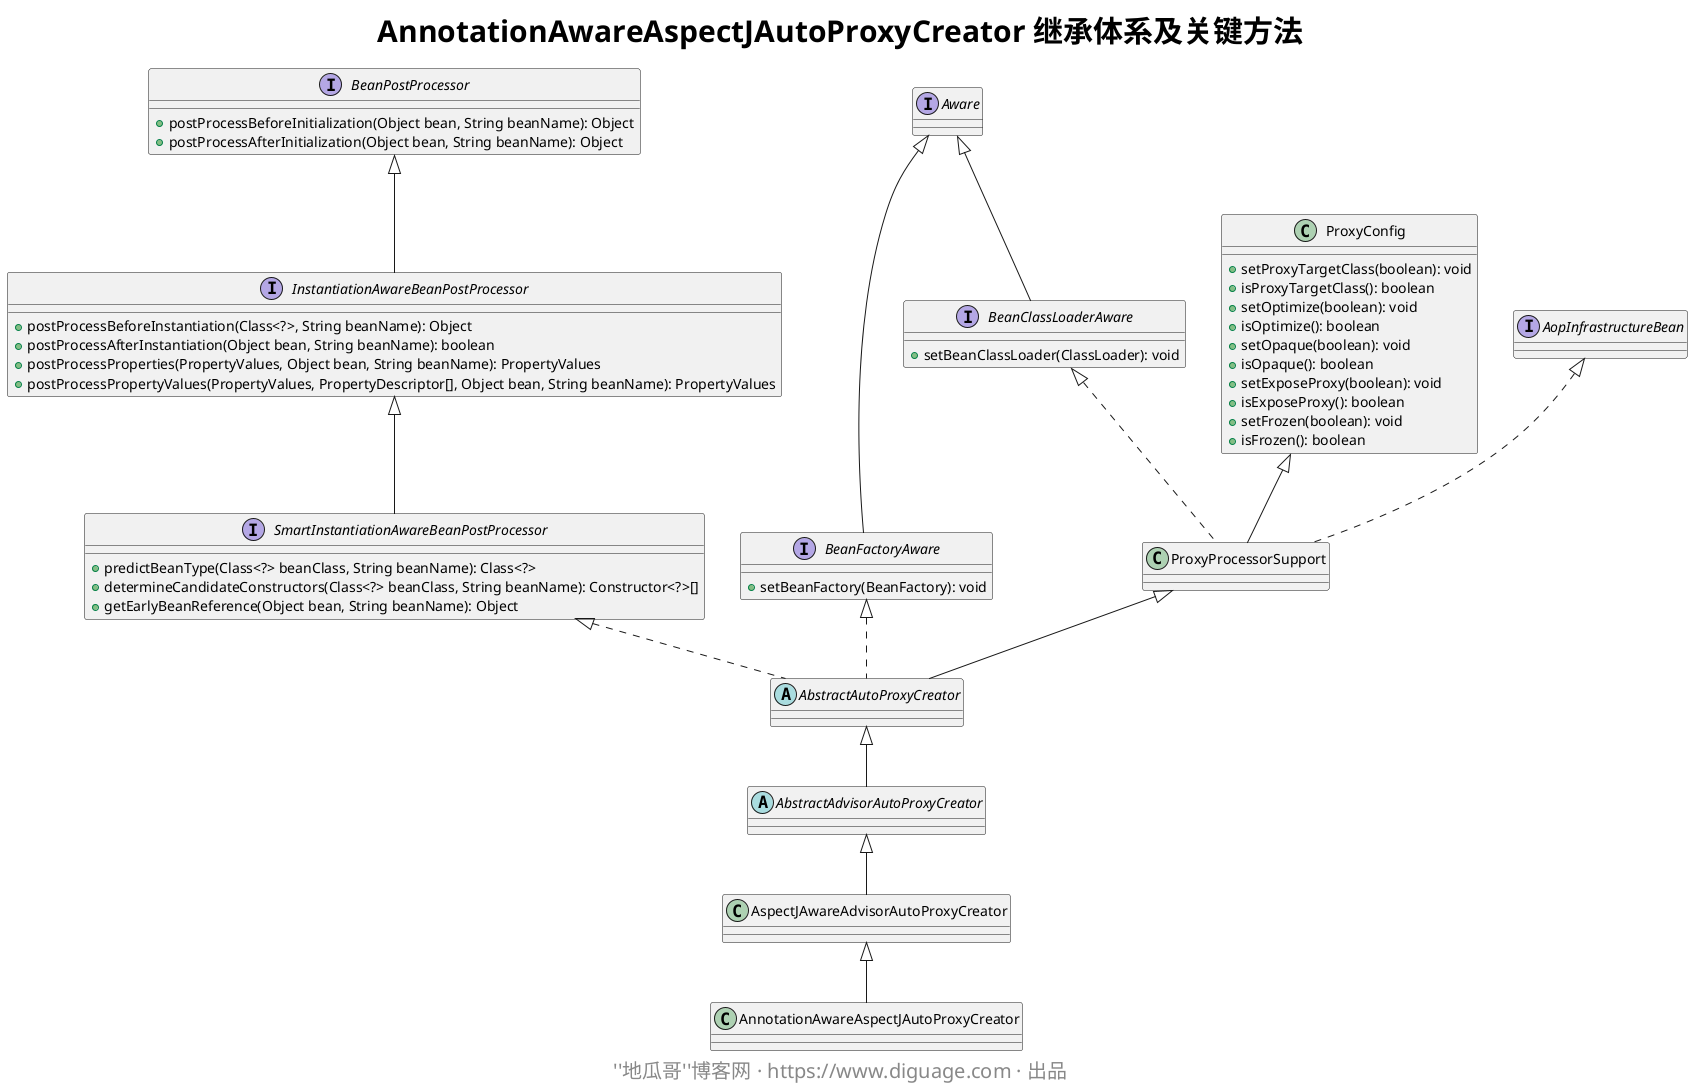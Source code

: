 @startuml

skinparam titleFontSize 30
title **AnnotationAwareAspectJAutoProxyCreator 继承体系及关键方法**

interface BeanPostProcessor {
  + postProcessBeforeInitialization(Object bean, String beanName): Object
  + postProcessAfterInitialization(Object bean, String beanName): Object
}

interface InstantiationAwareBeanPostProcessor extends BeanPostProcessor {
  + postProcessBeforeInstantiation(Class<?>, String beanName): Object
  + postProcessAfterInstantiation(Object bean, String beanName): boolean
  + postProcessProperties(PropertyValues, Object bean, String beanName): PropertyValues
  + postProcessPropertyValues(PropertyValues, PropertyDescriptor[], Object bean, String beanName): PropertyValues
}

interface BeanFactoryAware extends Aware {
  + setBeanFactory(BeanFactory): void
}
interface BeanClassLoaderAware extends Aware {
  + setBeanClassLoader(ClassLoader): void
}

interface SmartInstantiationAwareBeanPostProcessor extends InstantiationAwareBeanPostProcessor {
  + predictBeanType(Class<?> beanClass, String beanName): Class<?>
  + determineCandidateConstructors(Class<?> beanClass, String beanName): Constructor<?>[]
  + getEarlyBeanReference(Object bean, String beanName): Object
}

class ProxyConfig {
  + setProxyTargetClass(boolean): void
  + isProxyTargetClass(): boolean
  + setOptimize(boolean): void
  + isOptimize(): boolean
  + setOpaque(boolean): void
  + isOpaque(): boolean
  + setExposeProxy(boolean): void
  + isExposeProxy(): boolean
  + setFrozen(boolean): void
  + isFrozen(): boolean
}

class ProxyProcessorSupport extends ProxyConfig implements BeanClassLoaderAware, AopInfrastructureBean

abstract class AbstractAutoProxyCreator extends ProxyProcessorSupport implements SmartInstantiationAwareBeanPostProcessor, BeanFactoryAware

abstract class AbstractAdvisorAutoProxyCreator extends AbstractAutoProxyCreator

class AspectJAwareAdvisorAutoProxyCreator extends AbstractAdvisorAutoProxyCreator

class AnnotationAwareAspectJAutoProxyCreator extends AspectJAwareAdvisorAutoProxyCreator

skinparam footerFontSize 20
footer ''地瓜哥''博客网 · https://www.diguage.com · 出品

@enduml